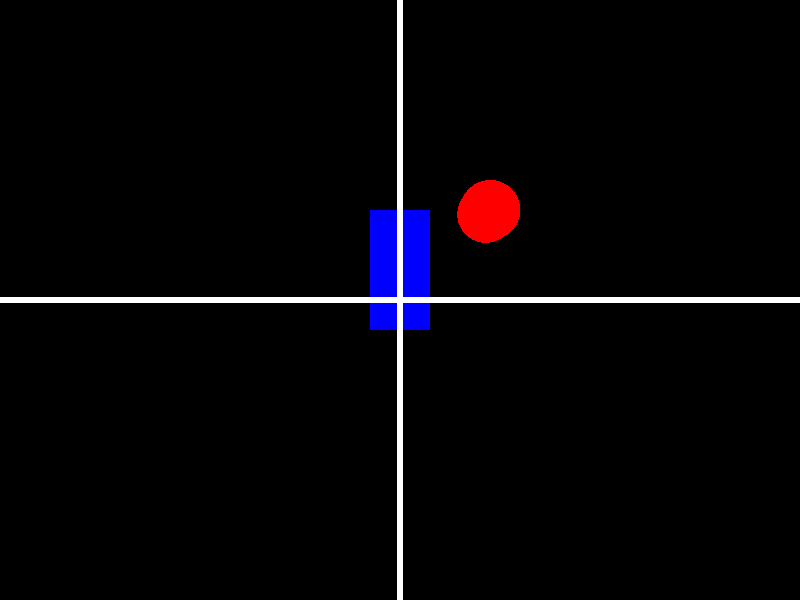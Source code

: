       #include "colors.inc"

      background { color Black }

      camera {
        location <0, 0, -20>
        look_at  <0, 0, 0>
      }

            cylinder {
        <-20, 0, 0>, <20, 0, 0>, 0.1
        texture {
          pigment { color White }
        }
      }

      cylinder {
        <0, -20, 0>, <0, 20, 0>, 0.1
        texture {
          pigment { color White }
        }
      }

      cylinder {
        <3, 3, 0>, <3, 3, 1>, 1
        texture {
          pigment { color Red }
        }
      }

      box {
        <-1, -1, 0>, <1, 3, 0>
        texture {
          pigment { color Blue }
        }
      }


      light_source { <0, 0, -20> color White}
